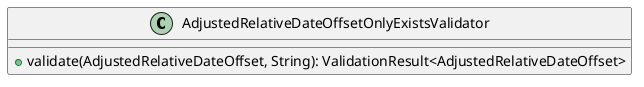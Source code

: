 @startuml

    class AdjustedRelativeDateOffsetOnlyExistsValidator [[AdjustedRelativeDateOffsetOnlyExistsValidator.html]] {
        +validate(AdjustedRelativeDateOffset, String): ValidationResult<AdjustedRelativeDateOffset>
    }

@enduml
